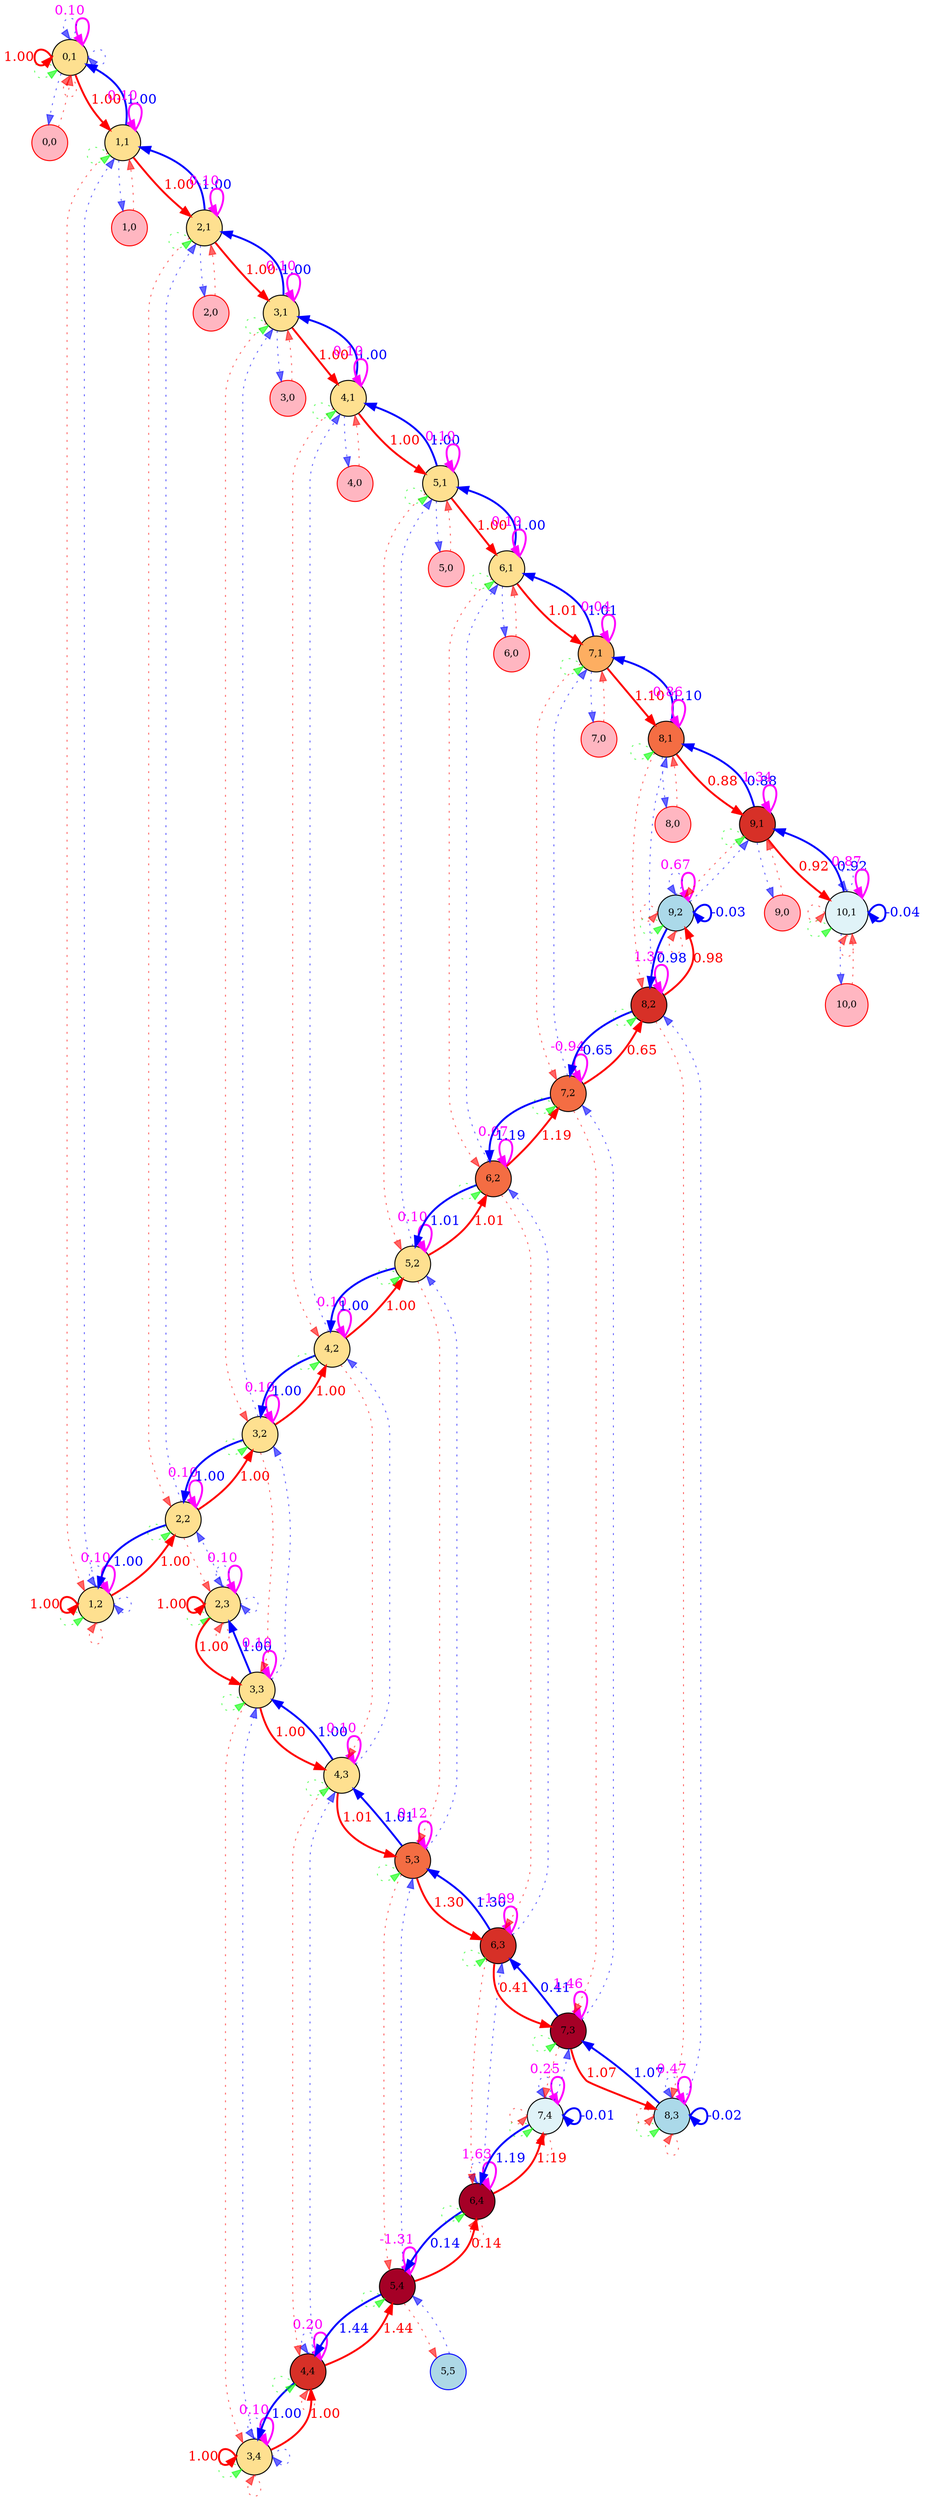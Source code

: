 digraph {
	splines=true
	"0,1" [label="0,1" color=black colorscheme=rdylbu10 fillcolor=5 fontsize=10 pos="0,1!" shape=circle style=filled]
	"0,0" [label="0,0" color=red fillcolor=lightpink fontsize=10 pos="0,0!" shape=circle style=filled]
	"1,2" [label="1,2" color=black colorscheme=rdylbu10 fillcolor=5 fontsize=10 pos="1,2!" shape=circle style=filled]
	"1,1" [label="1,1" color=black colorscheme=rdylbu10 fillcolor=5 fontsize=10 pos="1,1!" shape=circle style=filled]
	"1,0" [label="1,0" color=red fillcolor=lightpink fontsize=10 pos="1,0!" shape=circle style=filled]
	"2,3" [label="2,3" color=black colorscheme=rdylbu10 fillcolor=5 fontsize=10 pos="2,3!" shape=circle style=filled]
	"2,2" [label="2,2" color=black colorscheme=rdylbu10 fillcolor=5 fontsize=10 pos="2,2!" shape=circle style=filled]
	"2,1" [label="2,1" color=black colorscheme=rdylbu10 fillcolor=5 fontsize=10 pos="2,1!" shape=circle style=filled]
	"2,0" [label="2,0" color=red fillcolor=lightpink fontsize=10 pos="2,0!" shape=circle style=filled]
	"3,4" [label="3,4" color=black colorscheme=rdylbu10 fillcolor=5 fontsize=10 pos="3,4!" shape=circle style=filled]
	"3,3" [label="3,3" color=black colorscheme=rdylbu10 fillcolor=5 fontsize=10 pos="3,3!" shape=circle style=filled]
	"3,2" [label="3,2" color=black colorscheme=rdylbu10 fillcolor=5 fontsize=10 pos="3,2!" shape=circle style=filled]
	"3,1" [label="3,1" color=black colorscheme=rdylbu10 fillcolor=5 fontsize=10 pos="3,1!" shape=circle style=filled]
	"3,0" [label="3,0" color=red fillcolor=lightpink fontsize=10 pos="3,0!" shape=circle style=filled]
	"4,4" [label="4,4" color=black colorscheme=rdylbu10 fillcolor=2 fontsize=10 pos="4,4!" shape=circle style=filled]
	"4,3" [label="4,3" color=black colorscheme=rdylbu10 fillcolor=5 fontsize=10 pos="4,3!" shape=circle style=filled]
	"4,2" [label="4,2" color=black colorscheme=rdylbu10 fillcolor=5 fontsize=10 pos="4,2!" shape=circle style=filled]
	"4,1" [label="4,1" color=black colorscheme=rdylbu10 fillcolor=5 fontsize=10 pos="4,1!" shape=circle style=filled]
	"4,0" [label="4,0" color=red fillcolor=lightpink fontsize=10 pos="4,0!" shape=circle style=filled]
	"5,5" [label="5,5" color=blue fillcolor=lightblue fontsize=10 pos="5,5!" shape=circle style=filled]
	"5,4" [label="5,4" color=black colorscheme=rdylbu10 fillcolor=1 fontsize=10 pos="5,4!" shape=circle style=filled]
	"5,3" [label="5,3" color=black colorscheme=rdylbu10 fillcolor=3 fontsize=10 pos="5,3!" shape=circle style=filled]
	"5,2" [label="5,2" color=black colorscheme=rdylbu10 fillcolor=5 fontsize=10 pos="5,2!" shape=circle style=filled]
	"5,1" [label="5,1" color=black colorscheme=rdylbu10 fillcolor=5 fontsize=10 pos="5,1!" shape=circle style=filled]
	"5,0" [label="5,0" color=red fillcolor=lightpink fontsize=10 pos="5,0!" shape=circle style=filled]
	"6,4" [label="6,4" color=black colorscheme=rdylbu10 fillcolor=1 fontsize=10 pos="6,4!" shape=circle style=filled]
	"6,3" [label="6,3" color=black colorscheme=rdylbu10 fillcolor=2 fontsize=10 pos="6,3!" shape=circle style=filled]
	"6,2" [label="6,2" color=black colorscheme=rdylbu10 fillcolor=3 fontsize=10 pos="6,2!" shape=circle style=filled]
	"6,1" [label="6,1" color=black colorscheme=rdylbu10 fillcolor=5 fontsize=10 pos="6,1!" shape=circle style=filled]
	"6,0" [label="6,0" color=red fillcolor=lightpink fontsize=10 pos="6,0!" shape=circle style=filled]
	"7,4" [label="7,4" color=black colorscheme=rdylbu10 fillcolor=6 fontsize=10 pos="7,4!" shape=circle style=filled]
	"7,3" [label="7,3" color=black colorscheme=rdylbu10 fillcolor=1 fontsize=10 pos="7,3!" shape=circle style=filled]
	"7,2" [label="7,2" color=black colorscheme=rdylbu10 fillcolor=3 fontsize=10 pos="7,2!" shape=circle style=filled]
	"7,1" [label="7,1" color=black colorscheme=rdylbu10 fillcolor=4 fontsize=10 pos="7,1!" shape=circle style=filled]
	"7,0" [label="7,0" color=red fillcolor=lightpink fontsize=10 pos="7,0!" shape=circle style=filled]
	"8,3" [label="8,3" color=black colorscheme=rdylbu10 fillcolor=7 fontsize=10 pos="8,3!" shape=circle style=filled]
	"8,2" [label="8,2" color=black colorscheme=rdylbu10 fillcolor=2 fontsize=10 pos="8,2!" shape=circle style=filled]
	"8,1" [label="8,1" color=black colorscheme=rdylbu10 fillcolor=3 fontsize=10 pos="8,1!" shape=circle style=filled]
	"8,0" [label="8,0" color=red fillcolor=lightpink fontsize=10 pos="8,0!" shape=circle style=filled]
	"9,2" [label="9,2" color=black colorscheme=rdylbu10 fillcolor=7 fontsize=10 pos="9,2!" shape=circle style=filled]
	"9,1" [label="9,1" color=black colorscheme=rdylbu10 fillcolor=2 fontsize=10 pos="9,1!" shape=circle style=filled]
	"9,0" [label="9,0" color=red fillcolor=lightpink fontsize=10 pos="9,0!" shape=circle style=filled]
	"10,1" [label="10,1" color=black colorscheme=rdylbu10 fillcolor=6 fontsize=10 pos="10,1!" shape=circle style=filled]
	"10,0" [label="10,0" color=red fillcolor=lightpink fontsize=10 pos="10,0!" shape=circle style=filled]
	"0,1" -> "0,1" [label=0.10 color="#ff00ff" fontcolor="#ff00ff" headport=ne penwidth=2 style=solid tailport=ne]
	"0,1" -> "0,1" [label="" color="#00ff0099" fontcolor="#00ff0099" headport=sw style=dotted tailport=sw]
	"0,1" -> "0,0" [label="" color="#0000ff99" fontcolor="#0000ff99" style=dotted]
	"0,1" -> "1,1" [label=1.00 color="#ff0000" fontcolor="#ff0000" penwidth=2 style=solid]
	"0,1" -> "0,1" [label="" color="#ff000099" fontcolor="#ff000099" headport=s style=dotted tailport=s]
	"0,1" -> "0,1" [label="" color="#0000ff99" fontcolor="#0000ff99" headport=n style=dotted tailport=n]
	"0,1" -> "0,1" [label="" color="#0000ff99" fontcolor="#0000ff99" headport=e style=dotted tailport=e]
	"0,1" -> "0,1" [label=1.00 color="#ff0000" fontcolor="#ff0000" headport=w penwidth=2 style=solid tailport=w]
	"0,0" -> "0,1" [label="" color="#ff000099" fontcolor="#ff000099" style=dotted]
	"1,2" -> "1,2" [label=0.10 color="#ff00ff" fontcolor="#ff00ff" headport=ne penwidth=2 style=solid tailport=ne]
	"1,2" -> "1,2" [label="" color="#00ff0099" fontcolor="#00ff0099" headport=sw style=dotted tailport=sw]
	"1,2" -> "1,1" [label="" color="#0000ff99" fontcolor="#0000ff99" style=dotted]
	"1,2" -> "2,2" [label=1.00 color="#ff0000" fontcolor="#ff0000" penwidth=2 style=solid]
	"1,2" -> "1,2" [label="" color="#ff000099" fontcolor="#ff000099" headport=s style=dotted tailport=s]
	"1,2" -> "1,2" [label="" color="#0000ff99" fontcolor="#0000ff99" headport=n style=dotted tailport=n]
	"1,2" -> "1,2" [label="" color="#0000ff99" fontcolor="#0000ff99" headport=e style=dotted tailport=e]
	"1,2" -> "1,2" [label=1.00 color="#ff0000" fontcolor="#ff0000" headport=w penwidth=2 style=solid tailport=w]
	"1,1" -> "0,1" [label=1.00 color="#0000ff" fontcolor="#0000ff" penwidth=2 style=solid]
	"1,1" -> "1,2" [label="" color="#ff000099" fontcolor="#ff000099" style=dotted]
	"1,1" -> "1,1" [label=0.10 color="#ff00ff" fontcolor="#ff00ff" headport=ne penwidth=2 style=solid tailport=ne]
	"1,1" -> "1,1" [label="" color="#00ff0099" fontcolor="#00ff0099" headport=sw style=dotted tailport=sw]
	"1,1" -> "1,0" [label="" color="#0000ff99" fontcolor="#0000ff99" style=dotted]
	"1,1" -> "2,1" [label=1.00 color="#ff0000" fontcolor="#ff0000" penwidth=2 style=solid]
	"1,0" -> "1,1" [label="" color="#ff000099" fontcolor="#ff000099" style=dotted]
	"2,3" -> "2,3" [label=0.10 color="#ff00ff" fontcolor="#ff00ff" headport=ne penwidth=2 style=solid tailport=ne]
	"2,3" -> "2,3" [label="" color="#00ff0099" fontcolor="#00ff0099" headport=sw style=dotted tailport=sw]
	"2,3" -> "2,2" [label="" color="#0000ff99" fontcolor="#0000ff99" style=dotted]
	"2,3" -> "3,3" [label=1.00 color="#ff0000" fontcolor="#ff0000" penwidth=2 style=solid]
	"2,3" -> "2,3" [label="" color="#ff000099" fontcolor="#ff000099" headport=s style=dotted tailport=s]
	"2,3" -> "2,3" [label="" color="#0000ff99" fontcolor="#0000ff99" headport=n style=dotted tailport=n]
	"2,3" -> "2,3" [label="" color="#0000ff99" fontcolor="#0000ff99" headport=e style=dotted tailport=e]
	"2,3" -> "2,3" [label=1.00 color="#ff0000" fontcolor="#ff0000" headport=w penwidth=2 style=solid tailport=w]
	"2,2" -> "1,2" [label=1.00 color="#0000ff" fontcolor="#0000ff" penwidth=2 style=solid]
	"2,2" -> "2,3" [label="" color="#ff000099" fontcolor="#ff000099" style=dotted]
	"2,2" -> "2,2" [label=0.10 color="#ff00ff" fontcolor="#ff00ff" headport=ne penwidth=2 style=solid tailport=ne]
	"2,2" -> "2,2" [label="" color="#00ff0099" fontcolor="#00ff0099" headport=sw style=dotted tailport=sw]
	"2,2" -> "2,1" [label="" color="#0000ff99" fontcolor="#0000ff99" style=dotted]
	"2,2" -> "3,2" [label=1.00 color="#ff0000" fontcolor="#ff0000" penwidth=2 style=solid]
	"2,1" -> "1,1" [label=1.00 color="#0000ff" fontcolor="#0000ff" penwidth=2 style=solid]
	"2,1" -> "2,2" [label="" color="#ff000099" fontcolor="#ff000099" style=dotted]
	"2,1" -> "2,1" [label=0.10 color="#ff00ff" fontcolor="#ff00ff" headport=ne penwidth=2 style=solid tailport=ne]
	"2,1" -> "2,1" [label="" color="#00ff0099" fontcolor="#00ff0099" headport=sw style=dotted tailport=sw]
	"2,1" -> "2,0" [label="" color="#0000ff99" fontcolor="#0000ff99" style=dotted]
	"2,1" -> "3,1" [label=1.00 color="#ff0000" fontcolor="#ff0000" penwidth=2 style=solid]
	"2,0" -> "2,1" [label="" color="#ff000099" fontcolor="#ff000099" style=dotted]
	"3,4" -> "3,4" [label=0.10 color="#ff00ff" fontcolor="#ff00ff" headport=ne penwidth=2 style=solid tailport=ne]
	"3,4" -> "3,4" [label="" color="#00ff0099" fontcolor="#00ff0099" headport=sw style=dotted tailport=sw]
	"3,4" -> "3,3" [label="" color="#0000ff99" fontcolor="#0000ff99" style=dotted]
	"3,4" -> "4,4" [label=1.00 color="#ff0000" fontcolor="#ff0000" penwidth=2 style=solid]
	"3,4" -> "3,4" [label="" color="#ff000099" fontcolor="#ff000099" headport=s style=dotted tailport=s]
	"3,4" -> "3,4" [label="" color="#0000ff99" fontcolor="#0000ff99" headport=n style=dotted tailport=n]
	"3,4" -> "3,4" [label="" color="#0000ff99" fontcolor="#0000ff99" headport=e style=dotted tailport=e]
	"3,4" -> "3,4" [label=1.00 color="#ff0000" fontcolor="#ff0000" headport=w penwidth=2 style=solid tailport=w]
	"3,3" -> "2,3" [label=1.00 color="#0000ff" fontcolor="#0000ff" penwidth=2 style=solid]
	"3,3" -> "3,4" [label="" color="#ff000099" fontcolor="#ff000099" style=dotted]
	"3,3" -> "3,3" [label=0.10 color="#ff00ff" fontcolor="#ff00ff" headport=ne penwidth=2 style=solid tailport=ne]
	"3,3" -> "3,3" [label="" color="#00ff0099" fontcolor="#00ff0099" headport=sw style=dotted tailport=sw]
	"3,3" -> "3,2" [label="" color="#0000ff99" fontcolor="#0000ff99" style=dotted]
	"3,3" -> "4,3" [label=1.00 color="#ff0000" fontcolor="#ff0000" penwidth=2 style=solid]
	"3,2" -> "2,2" [label=1.00 color="#0000ff" fontcolor="#0000ff" penwidth=2 style=solid]
	"3,2" -> "3,3" [label="" color="#ff000099" fontcolor="#ff000099" style=dotted]
	"3,2" -> "3,2" [label=0.10 color="#ff00ff" fontcolor="#ff00ff" headport=ne penwidth=2 style=solid tailport=ne]
	"3,2" -> "3,2" [label="" color="#00ff0099" fontcolor="#00ff0099" headport=sw style=dotted tailport=sw]
	"3,2" -> "3,1" [label="" color="#0000ff99" fontcolor="#0000ff99" style=dotted]
	"3,2" -> "4,2" [label=1.00 color="#ff0000" fontcolor="#ff0000" penwidth=2 style=solid]
	"3,1" -> "2,1" [label=1.00 color="#0000ff" fontcolor="#0000ff" penwidth=2 style=solid]
	"3,1" -> "3,2" [label="" color="#ff000099" fontcolor="#ff000099" style=dotted]
	"3,1" -> "3,1" [label=0.10 color="#ff00ff" fontcolor="#ff00ff" headport=ne penwidth=2 style=solid tailport=ne]
	"3,1" -> "3,1" [label="" color="#00ff0099" fontcolor="#00ff0099" headport=sw style=dotted tailport=sw]
	"3,1" -> "3,0" [label="" color="#0000ff99" fontcolor="#0000ff99" style=dotted]
	"3,1" -> "4,1" [label=1.00 color="#ff0000" fontcolor="#ff0000" penwidth=2 style=solid]
	"3,0" -> "3,1" [label="" color="#ff000099" fontcolor="#ff000099" style=dotted]
	"4,4" -> "3,4" [label=1.00 color="#0000ff" fontcolor="#0000ff" penwidth=2 style=solid]
	"4,4" -> "4,4" [label=0.20 color="#ff00ff" fontcolor="#ff00ff" headport=ne penwidth=2 style=solid tailport=ne]
	"4,4" -> "4,4" [label="" color="#00ff0099" fontcolor="#00ff0099" headport=sw style=dotted tailport=sw]
	"4,4" -> "4,3" [label="" color="#0000ff99" fontcolor="#0000ff99" style=dotted]
	"4,4" -> "5,4" [label=1.44 color="#ff0000" fontcolor="#ff0000" penwidth=2 style=solid]
	"4,4" -> "4,4" [label="" color="#ff000099" fontcolor="#ff000099" headport=s style=dotted tailport=s]
	"4,4" -> "4,4" [label="" color="#0000ff99" fontcolor="#0000ff99" headport=n style=dotted tailport=n]
	"4,3" -> "3,3" [label=1.00 color="#0000ff" fontcolor="#0000ff" penwidth=2 style=solid]
	"4,3" -> "4,4" [label="" color="#ff000099" fontcolor="#ff000099" style=dotted]
	"4,3" -> "4,3" [label=0.10 color="#ff00ff" fontcolor="#ff00ff" headport=ne penwidth=2 style=solid tailport=ne]
	"4,3" -> "4,3" [label="" color="#00ff0099" fontcolor="#00ff0099" headport=sw style=dotted tailport=sw]
	"4,3" -> "4,2" [label="" color="#0000ff99" fontcolor="#0000ff99" style=dotted]
	"4,3" -> "5,3" [label=1.01 color="#ff0000" fontcolor="#ff0000" penwidth=2 style=solid]
	"4,2" -> "3,2" [label=1.00 color="#0000ff" fontcolor="#0000ff" penwidth=2 style=solid]
	"4,2" -> "4,3" [label="" color="#ff000099" fontcolor="#ff000099" style=dotted]
	"4,2" -> "4,2" [label=0.10 color="#ff00ff" fontcolor="#ff00ff" headport=ne penwidth=2 style=solid tailport=ne]
	"4,2" -> "4,2" [label="" color="#00ff0099" fontcolor="#00ff0099" headport=sw style=dotted tailport=sw]
	"4,2" -> "4,1" [label="" color="#0000ff99" fontcolor="#0000ff99" style=dotted]
	"4,2" -> "5,2" [label=1.00 color="#ff0000" fontcolor="#ff0000" penwidth=2 style=solid]
	"4,1" -> "3,1" [label=1.00 color="#0000ff" fontcolor="#0000ff" penwidth=2 style=solid]
	"4,1" -> "4,2" [label="" color="#ff000099" fontcolor="#ff000099" style=dotted]
	"4,1" -> "4,1" [label=0.10 color="#ff00ff" fontcolor="#ff00ff" headport=ne penwidth=2 style=solid tailport=ne]
	"4,1" -> "4,1" [label="" color="#00ff0099" fontcolor="#00ff0099" headport=sw style=dotted tailport=sw]
	"4,1" -> "4,0" [label="" color="#0000ff99" fontcolor="#0000ff99" style=dotted]
	"4,1" -> "5,1" [label=1.00 color="#ff0000" fontcolor="#ff0000" penwidth=2 style=solid]
	"4,0" -> "4,1" [label="" color="#ff000099" fontcolor="#ff000099" style=dotted]
	"5,5" -> "5,4" [label="" color="#0000ff99" fontcolor="#0000ff99" style=dotted]
	"5,4" -> "4,4" [label=1.44 color="#0000ff" fontcolor="#0000ff" penwidth=2 style=solid]
	"5,4" -> "5,5" [label="" color="#ff000099" fontcolor="#ff000099" style=dotted]
	"5,4" -> "5,4" [label=-1.31 color="#ff00ff" fontcolor="#ff00ff" headport=ne penwidth=2 style=solid tailport=ne]
	"5,4" -> "5,4" [label="" color="#00ff0099" fontcolor="#00ff0099" headport=sw style=dotted tailport=sw]
	"5,4" -> "5,3" [label="" color="#0000ff99" fontcolor="#0000ff99" style=dotted]
	"5,4" -> "6,4" [label=0.14 color="#ff0000" fontcolor="#ff0000" penwidth=2 style=solid]
	"5,3" -> "4,3" [label=1.01 color="#0000ff" fontcolor="#0000ff" penwidth=2 style=solid]
	"5,3" -> "5,4" [label="" color="#ff000099" fontcolor="#ff000099" style=dotted]
	"5,3" -> "5,3" [label=0.12 color="#ff00ff" fontcolor="#ff00ff" headport=ne penwidth=2 style=solid tailport=ne]
	"5,3" -> "5,3" [label="" color="#00ff0099" fontcolor="#00ff0099" headport=sw style=dotted tailport=sw]
	"5,3" -> "5,2" [label="" color="#0000ff99" fontcolor="#0000ff99" style=dotted]
	"5,3" -> "6,3" [label=1.30 color="#ff0000" fontcolor="#ff0000" penwidth=2 style=solid]
	"5,2" -> "4,2" [label=1.00 color="#0000ff" fontcolor="#0000ff" penwidth=2 style=solid]
	"5,2" -> "5,3" [label="" color="#ff000099" fontcolor="#ff000099" style=dotted]
	"5,2" -> "5,2" [label=0.10 color="#ff00ff" fontcolor="#ff00ff" headport=ne penwidth=2 style=solid tailport=ne]
	"5,2" -> "5,2" [label="" color="#00ff0099" fontcolor="#00ff0099" headport=sw style=dotted tailport=sw]
	"5,2" -> "5,1" [label="" color="#0000ff99" fontcolor="#0000ff99" style=dotted]
	"5,2" -> "6,2" [label=1.01 color="#ff0000" fontcolor="#ff0000" penwidth=2 style=solid]
	"5,1" -> "4,1" [label=1.00 color="#0000ff" fontcolor="#0000ff" penwidth=2 style=solid]
	"5,1" -> "5,2" [label="" color="#ff000099" fontcolor="#ff000099" style=dotted]
	"5,1" -> "5,1" [label=0.10 color="#ff00ff" fontcolor="#ff00ff" headport=ne penwidth=2 style=solid tailport=ne]
	"5,1" -> "5,1" [label="" color="#00ff0099" fontcolor="#00ff0099" headport=sw style=dotted tailport=sw]
	"5,1" -> "5,0" [label="" color="#0000ff99" fontcolor="#0000ff99" style=dotted]
	"5,1" -> "6,1" [label=1.00 color="#ff0000" fontcolor="#ff0000" penwidth=2 style=solid]
	"5,0" -> "5,1" [label="" color="#ff000099" fontcolor="#ff000099" style=dotted]
	"6,4" -> "5,4" [label=0.14 color="#0000ff" fontcolor="#0000ff" penwidth=2 style=solid]
	"6,4" -> "6,4" [label=1.63 color="#ff00ff" fontcolor="#ff00ff" headport=ne penwidth=2 style=solid tailport=ne]
	"6,4" -> "6,4" [label="" color="#00ff0099" fontcolor="#00ff0099" headport=sw style=dotted tailport=sw]
	"6,4" -> "6,3" [label="" color="#0000ff99" fontcolor="#0000ff99" style=dotted]
	"6,4" -> "7,4" [label=1.19 color="#ff0000" fontcolor="#ff0000" penwidth=2 style=solid]
	"6,4" -> "6,4" [label="" color="#ff000099" fontcolor="#ff000099" headport=s style=dotted tailport=s]
	"6,4" -> "6,4" [label="" color="#0000ff99" fontcolor="#0000ff99" headport=n style=dotted tailport=n]
	"6,3" -> "5,3" [label=1.30 color="#0000ff" fontcolor="#0000ff" penwidth=2 style=solid]
	"6,3" -> "6,4" [label="" color="#ff000099" fontcolor="#ff000099" style=dotted]
	"6,3" -> "6,3" [label=-1.09 color="#ff00ff" fontcolor="#ff00ff" headport=ne penwidth=2 style=solid tailport=ne]
	"6,3" -> "6,3" [label="" color="#00ff0099" fontcolor="#00ff0099" headport=sw style=dotted tailport=sw]
	"6,3" -> "6,2" [label="" color="#0000ff99" fontcolor="#0000ff99" style=dotted]
	"6,3" -> "7,3" [label=0.41 color="#ff0000" fontcolor="#ff0000" penwidth=2 style=solid]
	"6,2" -> "5,2" [label=1.01 color="#0000ff" fontcolor="#0000ff" penwidth=2 style=solid]
	"6,2" -> "6,3" [label="" color="#ff000099" fontcolor="#ff000099" style=dotted]
	"6,2" -> "6,2" [label=0.07 color="#ff00ff" fontcolor="#ff00ff" headport=ne penwidth=2 style=solid tailport=ne]
	"6,2" -> "6,2" [label="" color="#00ff0099" fontcolor="#00ff0099" headport=sw style=dotted tailport=sw]
	"6,2" -> "6,1" [label="" color="#0000ff99" fontcolor="#0000ff99" style=dotted]
	"6,2" -> "7,2" [label=1.19 color="#ff0000" fontcolor="#ff0000" penwidth=2 style=solid]
	"6,1" -> "5,1" [label=1.00 color="#0000ff" fontcolor="#0000ff" penwidth=2 style=solid]
	"6,1" -> "6,2" [label="" color="#ff000099" fontcolor="#ff000099" style=dotted]
	"6,1" -> "6,1" [label=0.10 color="#ff00ff" fontcolor="#ff00ff" headport=ne penwidth=2 style=solid tailport=ne]
	"6,1" -> "6,1" [label="" color="#00ff0099" fontcolor="#00ff0099" headport=sw style=dotted tailport=sw]
	"6,1" -> "6,0" [label="" color="#0000ff99" fontcolor="#0000ff99" style=dotted]
	"6,1" -> "7,1" [label=1.01 color="#ff0000" fontcolor="#ff0000" penwidth=2 style=solid]
	"6,0" -> "6,1" [label="" color="#ff000099" fontcolor="#ff000099" style=dotted]
	"7,4" -> "6,4" [label=1.19 color="#0000ff" fontcolor="#0000ff" penwidth=2 style=solid]
	"7,4" -> "7,4" [label=0.25 color="#ff00ff" fontcolor="#ff00ff" headport=ne penwidth=2 style=solid tailport=ne]
	"7,4" -> "7,4" [label="" color="#00ff0099" fontcolor="#00ff0099" headport=sw style=dotted tailport=sw]
	"7,4" -> "7,3" [label="" color="#0000ff99" fontcolor="#0000ff99" style=dotted]
	"7,4" -> "7,4" [label="" color="#ff000099" fontcolor="#ff000099" headport=s style=dotted tailport=s]
	"7,4" -> "7,4" [label="" color="#0000ff99" fontcolor="#0000ff99" headport=n style=dotted tailport=n]
	"7,4" -> "7,4" [label="" color="#ff000099" fontcolor="#ff000099" headport=w style=dotted tailport=w]
	"7,4" -> "7,4" [label=-0.01 color="#0000ff" fontcolor="#0000ff" headport=e penwidth=2 style=solid tailport=e]
	"7,3" -> "6,3" [label=0.41 color="#0000ff" fontcolor="#0000ff" penwidth=2 style=solid]
	"7,3" -> "7,4" [label="" color="#ff000099" fontcolor="#ff000099" style=dotted]
	"7,3" -> "7,3" [label=1.46 color="#ff00ff" fontcolor="#ff00ff" headport=ne penwidth=2 style=solid tailport=ne]
	"7,3" -> "7,3" [label="" color="#00ff0099" fontcolor="#00ff0099" headport=sw style=dotted tailport=sw]
	"7,3" -> "7,2" [label="" color="#0000ff99" fontcolor="#0000ff99" style=dotted]
	"7,3" -> "8,3" [label=1.07 color="#ff0000" fontcolor="#ff0000" penwidth=2 style=solid]
	"7,2" -> "6,2" [label=1.19 color="#0000ff" fontcolor="#0000ff" penwidth=2 style=solid]
	"7,2" -> "7,3" [label="" color="#ff000099" fontcolor="#ff000099" style=dotted]
	"7,2" -> "7,2" [label=-0.94 color="#ff00ff" fontcolor="#ff00ff" headport=ne penwidth=2 style=solid tailport=ne]
	"7,2" -> "7,2" [label="" color="#00ff0099" fontcolor="#00ff0099" headport=sw style=dotted tailport=sw]
	"7,2" -> "7,1" [label="" color="#0000ff99" fontcolor="#0000ff99" style=dotted]
	"7,2" -> "8,2" [label=0.65 color="#ff0000" fontcolor="#ff0000" penwidth=2 style=solid]
	"7,1" -> "6,1" [label=1.01 color="#0000ff" fontcolor="#0000ff" penwidth=2 style=solid]
	"7,1" -> "7,2" [label="" color="#ff000099" fontcolor="#ff000099" style=dotted]
	"7,1" -> "7,1" [label=0.04 color="#ff00ff" fontcolor="#ff00ff" headport=ne penwidth=2 style=solid tailport=ne]
	"7,1" -> "7,1" [label="" color="#00ff0099" fontcolor="#00ff0099" headport=sw style=dotted tailport=sw]
	"7,1" -> "7,0" [label="" color="#0000ff99" fontcolor="#0000ff99" style=dotted]
	"7,1" -> "8,1" [label=1.10 color="#ff0000" fontcolor="#ff0000" penwidth=2 style=solid]
	"7,0" -> "7,1" [label="" color="#ff000099" fontcolor="#ff000099" style=dotted]
	"8,3" -> "7,3" [label=1.07 color="#0000ff" fontcolor="#0000ff" penwidth=2 style=solid]
	"8,3" -> "8,3" [label=0.47 color="#ff00ff" fontcolor="#ff00ff" headport=ne penwidth=2 style=solid tailport=ne]
	"8,3" -> "8,3" [label="" color="#00ff0099" fontcolor="#00ff0099" headport=sw style=dotted tailport=sw]
	"8,3" -> "8,2" [label="" color="#0000ff99" fontcolor="#0000ff99" style=dotted]
	"8,3" -> "8,3" [label="" color="#ff000099" fontcolor="#ff000099" headport=s style=dotted tailport=s]
	"8,3" -> "8,3" [label="" color="#0000ff99" fontcolor="#0000ff99" headport=n style=dotted tailport=n]
	"8,3" -> "8,3" [label="" color="#ff000099" fontcolor="#ff000099" headport=w style=dotted tailport=w]
	"8,3" -> "8,3" [label=-0.02 color="#0000ff" fontcolor="#0000ff" headport=e penwidth=2 style=solid tailport=e]
	"8,2" -> "7,2" [label=0.65 color="#0000ff" fontcolor="#0000ff" penwidth=2 style=solid]
	"8,2" -> "8,3" [label="" color="#ff000099" fontcolor="#ff000099" style=dotted]
	"8,2" -> "8,2" [label=1.37 color="#ff00ff" fontcolor="#ff00ff" headport=ne penwidth=2 style=solid tailport=ne]
	"8,2" -> "8,2" [label="" color="#00ff0099" fontcolor="#00ff0099" headport=sw style=dotted tailport=sw]
	"8,2" -> "8,1" [label="" color="#0000ff99" fontcolor="#0000ff99" style=dotted]
	"8,2" -> "9,2" [label=0.98 color="#ff0000" fontcolor="#ff0000" penwidth=2 style=solid]
	"8,1" -> "7,1" [label=1.10 color="#0000ff" fontcolor="#0000ff" penwidth=2 style=solid]
	"8,1" -> "8,2" [label="" color="#ff000099" fontcolor="#ff000099" style=dotted]
	"8,1" -> "8,1" [label=-0.86 color="#ff00ff" fontcolor="#ff00ff" headport=ne penwidth=2 style=solid tailport=ne]
	"8,1" -> "8,1" [label="" color="#00ff0099" fontcolor="#00ff0099" headport=sw style=dotted tailport=sw]
	"8,1" -> "8,0" [label="" color="#0000ff99" fontcolor="#0000ff99" style=dotted]
	"8,1" -> "9,1" [label=0.88 color="#ff0000" fontcolor="#ff0000" penwidth=2 style=solid]
	"8,0" -> "8,1" [label="" color="#ff000099" fontcolor="#ff000099" style=dotted]
	"9,2" -> "8,2" [label=0.98 color="#0000ff" fontcolor="#0000ff" penwidth=2 style=solid]
	"9,2" -> "9,2" [label=0.67 color="#ff00ff" fontcolor="#ff00ff" headport=ne penwidth=2 style=solid tailport=ne]
	"9,2" -> "9,2" [label="" color="#00ff0099" fontcolor="#00ff0099" headport=sw style=dotted tailport=sw]
	"9,2" -> "9,1" [label="" color="#0000ff99" fontcolor="#0000ff99" style=dotted]
	"9,2" -> "9,2" [label="" color="#ff000099" fontcolor="#ff000099" headport=s style=dotted tailport=s]
	"9,2" -> "9,2" [label="" color="#0000ff99" fontcolor="#0000ff99" headport=n style=dotted tailport=n]
	"9,2" -> "9,2" [label="" color="#ff000099" fontcolor="#ff000099" headport=w style=dotted tailport=w]
	"9,2" -> "9,2" [label=-0.03 color="#0000ff" fontcolor="#0000ff" headport=e penwidth=2 style=solid tailport=e]
	"9,1" -> "8,1" [label=0.88 color="#0000ff" fontcolor="#0000ff" penwidth=2 style=solid]
	"9,1" -> "9,2" [label="" color="#ff000099" fontcolor="#ff000099" style=dotted]
	"9,1" -> "9,1" [label=1.34 color="#ff00ff" fontcolor="#ff00ff" headport=ne penwidth=2 style=solid tailport=ne]
	"9,1" -> "9,1" [label="" color="#00ff0099" fontcolor="#00ff0099" headport=sw style=dotted tailport=sw]
	"9,1" -> "9,0" [label="" color="#0000ff99" fontcolor="#0000ff99" style=dotted]
	"9,1" -> "10,1" [label=0.92 color="#ff0000" fontcolor="#ff0000" penwidth=2 style=solid]
	"9,0" -> "9,1" [label="" color="#ff000099" fontcolor="#ff000099" style=dotted]
	"10,1" -> "9,1" [label=0.92 color="#0000ff" fontcolor="#0000ff" penwidth=2 style=solid]
	"10,1" -> "10,1" [label=0.87 color="#ff00ff" fontcolor="#ff00ff" headport=ne penwidth=2 style=solid tailport=ne]
	"10,1" -> "10,1" [label="" color="#00ff0099" fontcolor="#00ff0099" headport=sw style=dotted tailport=sw]
	"10,1" -> "10,0" [label="" color="#0000ff99" fontcolor="#0000ff99" style=dotted]
	"10,1" -> "10,1" [label="" color="#ff000099" fontcolor="#ff000099" headport=s style=dotted tailport=s]
	"10,1" -> "10,1" [label="" color="#0000ff99" fontcolor="#0000ff99" headport=n style=dotted tailport=n]
	"10,1" -> "10,1" [label="" color="#ff000099" fontcolor="#ff000099" headport=w style=dotted tailport=w]
	"10,1" -> "10,1" [label=-0.04 color="#0000ff" fontcolor="#0000ff" headport=e penwidth=2 style=solid tailport=e]
	"10,0" -> "10,1" [label="" color="#ff000099" fontcolor="#ff000099" style=dotted]
}
